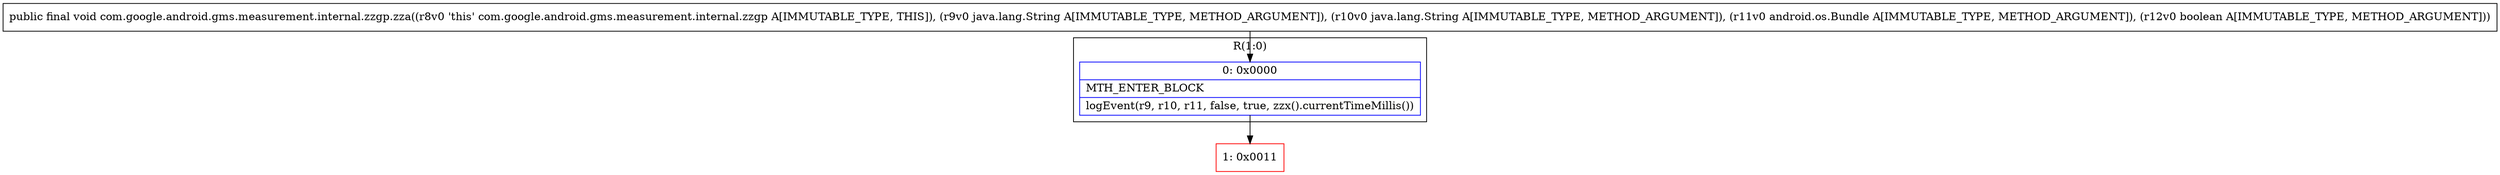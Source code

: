 digraph "CFG forcom.google.android.gms.measurement.internal.zzgp.zza(Ljava\/lang\/String;Ljava\/lang\/String;Landroid\/os\/Bundle;Z)V" {
subgraph cluster_Region_369923506 {
label = "R(1:0)";
node [shape=record,color=blue];
Node_0 [shape=record,label="{0\:\ 0x0000|MTH_ENTER_BLOCK\l|logEvent(r9, r10, r11, false, true, zzx().currentTimeMillis())\l}"];
}
Node_1 [shape=record,color=red,label="{1\:\ 0x0011}"];
MethodNode[shape=record,label="{public final void com.google.android.gms.measurement.internal.zzgp.zza((r8v0 'this' com.google.android.gms.measurement.internal.zzgp A[IMMUTABLE_TYPE, THIS]), (r9v0 java.lang.String A[IMMUTABLE_TYPE, METHOD_ARGUMENT]), (r10v0 java.lang.String A[IMMUTABLE_TYPE, METHOD_ARGUMENT]), (r11v0 android.os.Bundle A[IMMUTABLE_TYPE, METHOD_ARGUMENT]), (r12v0 boolean A[IMMUTABLE_TYPE, METHOD_ARGUMENT])) }"];
MethodNode -> Node_0;
Node_0 -> Node_1;
}

